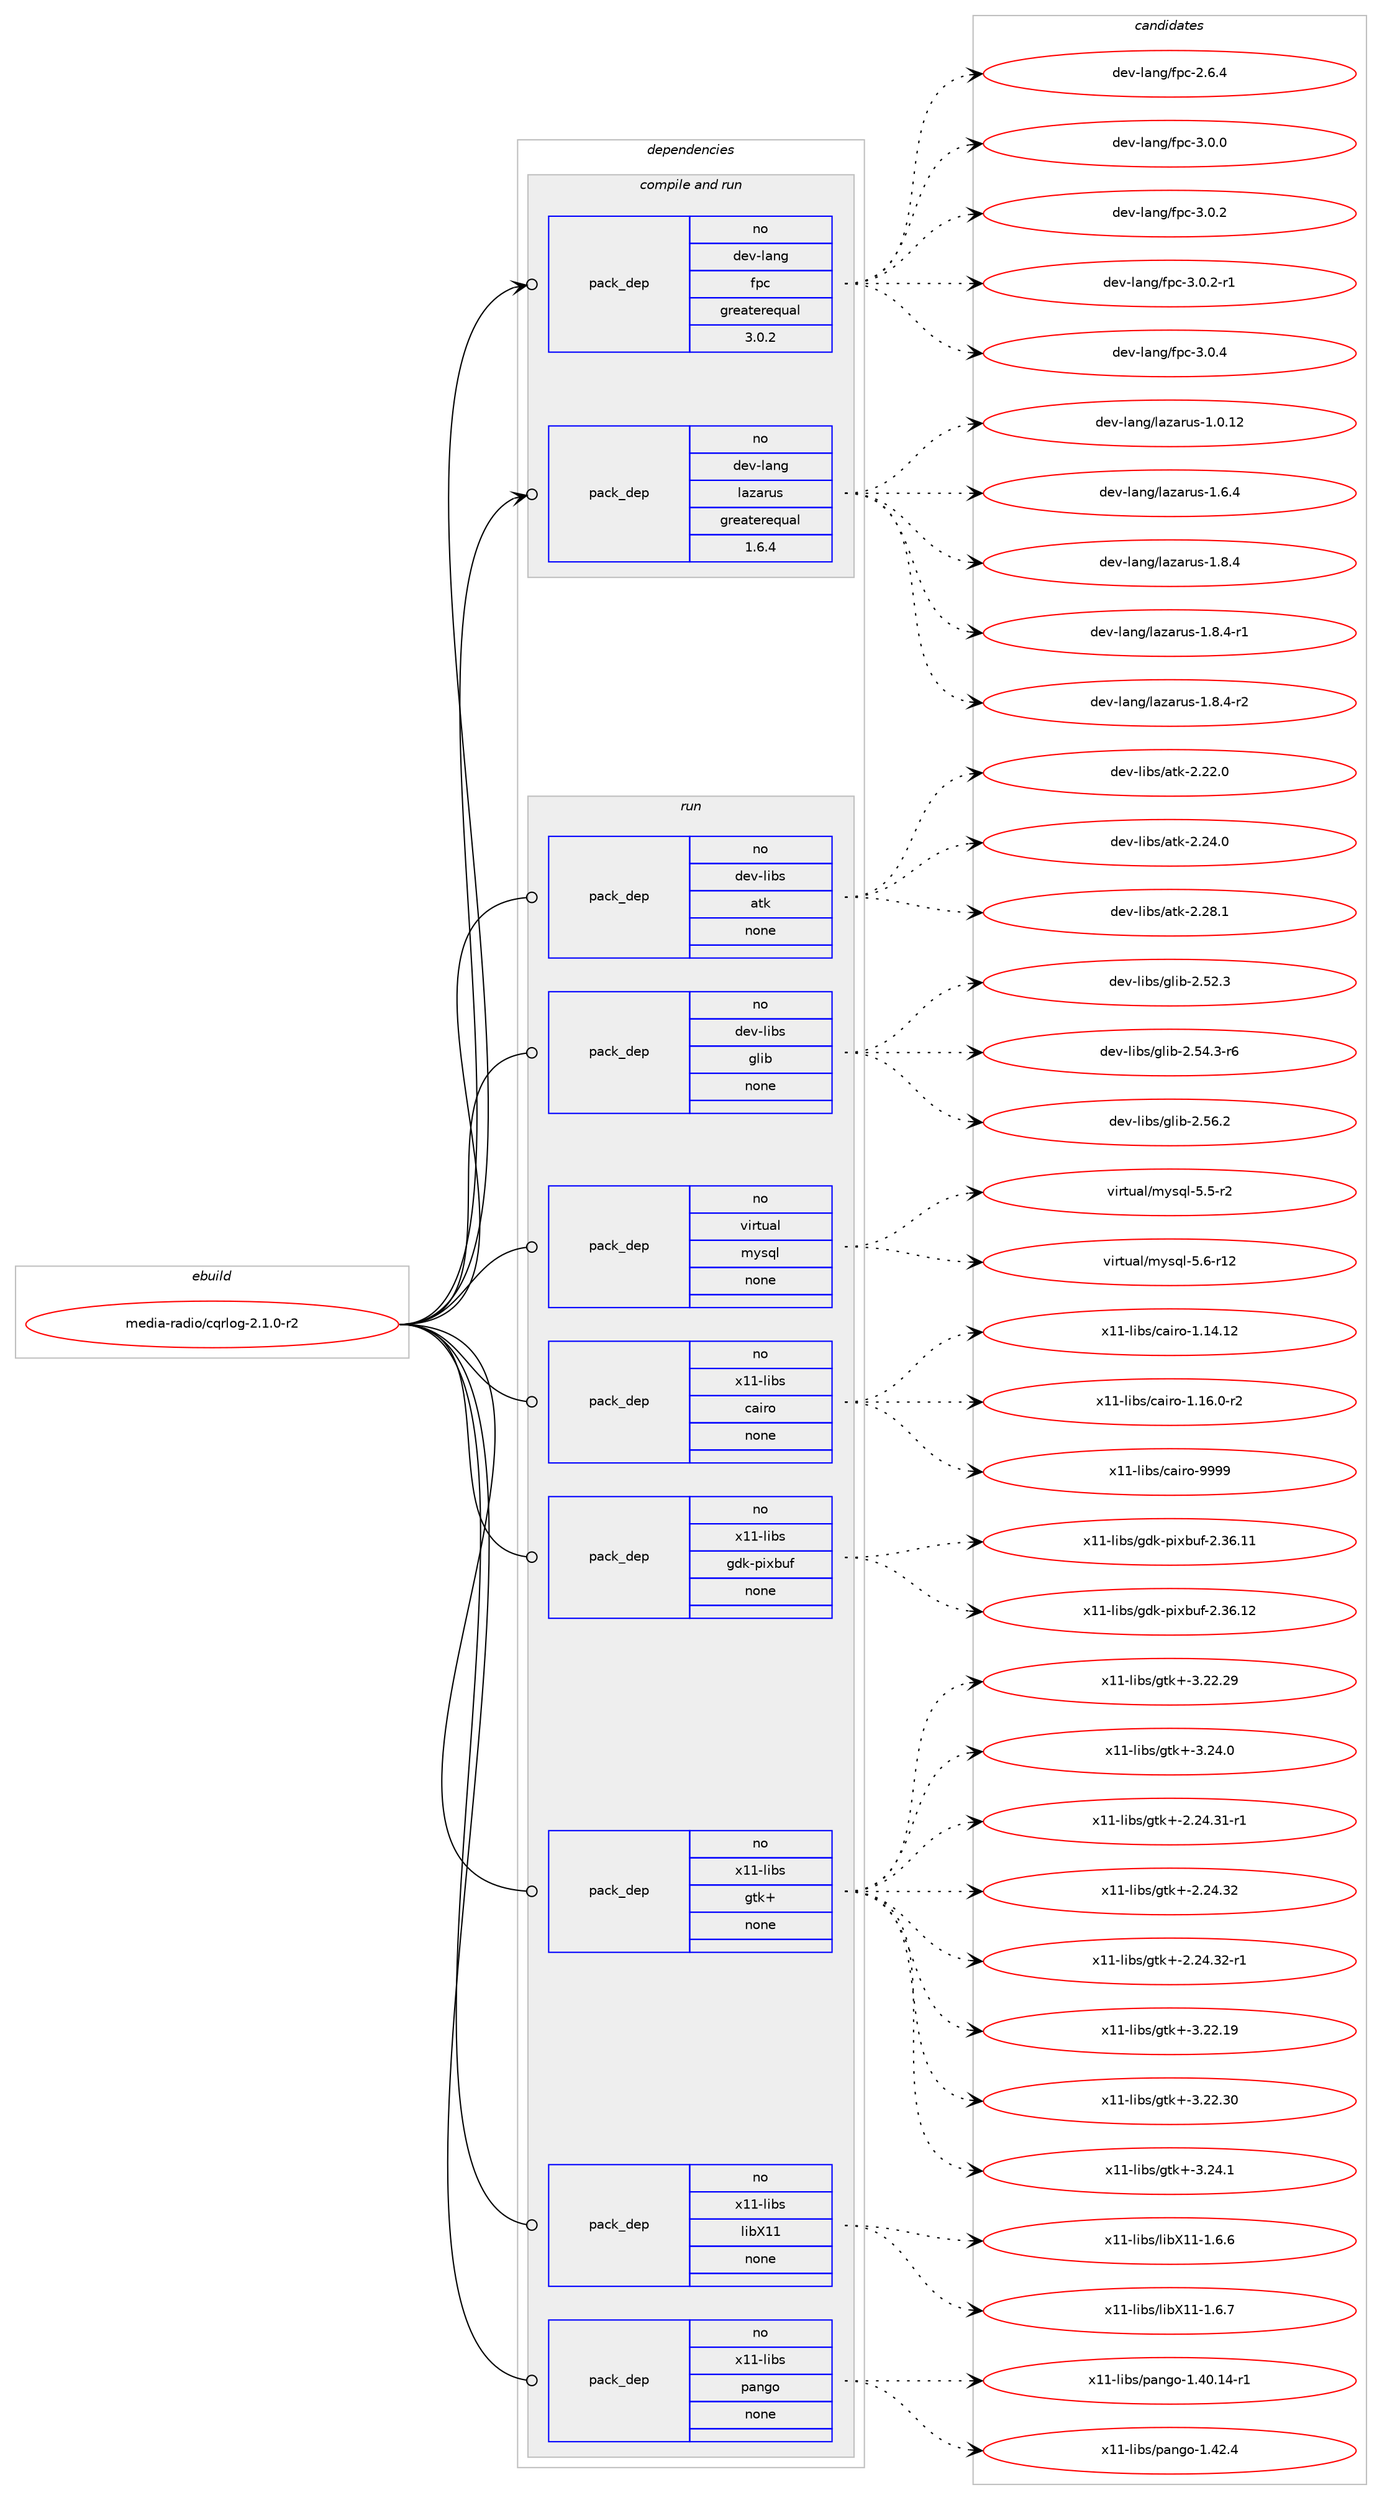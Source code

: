 digraph prolog {

# *************
# Graph options
# *************

newrank=true;
concentrate=true;
compound=true;
graph [rankdir=LR,fontname=Helvetica,fontsize=10,ranksep=1.5];#, ranksep=2.5, nodesep=0.2];
edge  [arrowhead=vee];
node  [fontname=Helvetica,fontsize=10];

# **********
# The ebuild
# **********

subgraph cluster_leftcol {
color=gray;
rank=same;
label=<<i>ebuild</i>>;
id [label="media-radio/cqrlog-2.1.0-r2", color=red, width=4, href="../media-radio/cqrlog-2.1.0-r2.svg"];
}

# ****************
# The dependencies
# ****************

subgraph cluster_midcol {
color=gray;
label=<<i>dependencies</i>>;
subgraph cluster_compile {
fillcolor="#eeeeee";
style=filled;
label=<<i>compile</i>>;
}
subgraph cluster_compileandrun {
fillcolor="#eeeeee";
style=filled;
label=<<i>compile and run</i>>;
subgraph pack3804 {
dependency4583 [label=<<TABLE BORDER="0" CELLBORDER="1" CELLSPACING="0" CELLPADDING="4" WIDTH="220"><TR><TD ROWSPAN="6" CELLPADDING="30">pack_dep</TD></TR><TR><TD WIDTH="110">no</TD></TR><TR><TD>dev-lang</TD></TR><TR><TD>fpc</TD></TR><TR><TD>greaterequal</TD></TR><TR><TD>3.0.2</TD></TR></TABLE>>, shape=none, color=blue];
}
id:e -> dependency4583:w [weight=20,style="solid",arrowhead="odotvee"];
subgraph pack3805 {
dependency4584 [label=<<TABLE BORDER="0" CELLBORDER="1" CELLSPACING="0" CELLPADDING="4" WIDTH="220"><TR><TD ROWSPAN="6" CELLPADDING="30">pack_dep</TD></TR><TR><TD WIDTH="110">no</TD></TR><TR><TD>dev-lang</TD></TR><TR><TD>lazarus</TD></TR><TR><TD>greaterequal</TD></TR><TR><TD>1.6.4</TD></TR></TABLE>>, shape=none, color=blue];
}
id:e -> dependency4584:w [weight=20,style="solid",arrowhead="odotvee"];
}
subgraph cluster_run {
fillcolor="#eeeeee";
style=filled;
label=<<i>run</i>>;
subgraph pack3806 {
dependency4585 [label=<<TABLE BORDER="0" CELLBORDER="1" CELLSPACING="0" CELLPADDING="4" WIDTH="220"><TR><TD ROWSPAN="6" CELLPADDING="30">pack_dep</TD></TR><TR><TD WIDTH="110">no</TD></TR><TR><TD>dev-libs</TD></TR><TR><TD>atk</TD></TR><TR><TD>none</TD></TR><TR><TD></TD></TR></TABLE>>, shape=none, color=blue];
}
id:e -> dependency4585:w [weight=20,style="solid",arrowhead="odot"];
subgraph pack3807 {
dependency4586 [label=<<TABLE BORDER="0" CELLBORDER="1" CELLSPACING="0" CELLPADDING="4" WIDTH="220"><TR><TD ROWSPAN="6" CELLPADDING="30">pack_dep</TD></TR><TR><TD WIDTH="110">no</TD></TR><TR><TD>dev-libs</TD></TR><TR><TD>glib</TD></TR><TR><TD>none</TD></TR><TR><TD></TD></TR></TABLE>>, shape=none, color=blue];
}
id:e -> dependency4586:w [weight=20,style="solid",arrowhead="odot"];
subgraph pack3808 {
dependency4587 [label=<<TABLE BORDER="0" CELLBORDER="1" CELLSPACING="0" CELLPADDING="4" WIDTH="220"><TR><TD ROWSPAN="6" CELLPADDING="30">pack_dep</TD></TR><TR><TD WIDTH="110">no</TD></TR><TR><TD>virtual</TD></TR><TR><TD>mysql</TD></TR><TR><TD>none</TD></TR><TR><TD></TD></TR></TABLE>>, shape=none, color=blue];
}
id:e -> dependency4587:w [weight=20,style="solid",arrowhead="odot"];
subgraph pack3809 {
dependency4588 [label=<<TABLE BORDER="0" CELLBORDER="1" CELLSPACING="0" CELLPADDING="4" WIDTH="220"><TR><TD ROWSPAN="6" CELLPADDING="30">pack_dep</TD></TR><TR><TD WIDTH="110">no</TD></TR><TR><TD>x11-libs</TD></TR><TR><TD>cairo</TD></TR><TR><TD>none</TD></TR><TR><TD></TD></TR></TABLE>>, shape=none, color=blue];
}
id:e -> dependency4588:w [weight=20,style="solid",arrowhead="odot"];
subgraph pack3810 {
dependency4589 [label=<<TABLE BORDER="0" CELLBORDER="1" CELLSPACING="0" CELLPADDING="4" WIDTH="220"><TR><TD ROWSPAN="6" CELLPADDING="30">pack_dep</TD></TR><TR><TD WIDTH="110">no</TD></TR><TR><TD>x11-libs</TD></TR><TR><TD>gdk-pixbuf</TD></TR><TR><TD>none</TD></TR><TR><TD></TD></TR></TABLE>>, shape=none, color=blue];
}
id:e -> dependency4589:w [weight=20,style="solid",arrowhead="odot"];
subgraph pack3811 {
dependency4590 [label=<<TABLE BORDER="0" CELLBORDER="1" CELLSPACING="0" CELLPADDING="4" WIDTH="220"><TR><TD ROWSPAN="6" CELLPADDING="30">pack_dep</TD></TR><TR><TD WIDTH="110">no</TD></TR><TR><TD>x11-libs</TD></TR><TR><TD>gtk+</TD></TR><TR><TD>none</TD></TR><TR><TD></TD></TR></TABLE>>, shape=none, color=blue];
}
id:e -> dependency4590:w [weight=20,style="solid",arrowhead="odot"];
subgraph pack3812 {
dependency4591 [label=<<TABLE BORDER="0" CELLBORDER="1" CELLSPACING="0" CELLPADDING="4" WIDTH="220"><TR><TD ROWSPAN="6" CELLPADDING="30">pack_dep</TD></TR><TR><TD WIDTH="110">no</TD></TR><TR><TD>x11-libs</TD></TR><TR><TD>libX11</TD></TR><TR><TD>none</TD></TR><TR><TD></TD></TR></TABLE>>, shape=none, color=blue];
}
id:e -> dependency4591:w [weight=20,style="solid",arrowhead="odot"];
subgraph pack3813 {
dependency4592 [label=<<TABLE BORDER="0" CELLBORDER="1" CELLSPACING="0" CELLPADDING="4" WIDTH="220"><TR><TD ROWSPAN="6" CELLPADDING="30">pack_dep</TD></TR><TR><TD WIDTH="110">no</TD></TR><TR><TD>x11-libs</TD></TR><TR><TD>pango</TD></TR><TR><TD>none</TD></TR><TR><TD></TD></TR></TABLE>>, shape=none, color=blue];
}
id:e -> dependency4592:w [weight=20,style="solid",arrowhead="odot"];
}
}

# **************
# The candidates
# **************

subgraph cluster_choices {
rank=same;
color=gray;
label=<<i>candidates</i>>;

subgraph choice3804 {
color=black;
nodesep=1;
choice10010111845108971101034710211299455046544652 [label="dev-lang/fpc-2.6.4", color=red, width=4,href="../dev-lang/fpc-2.6.4.svg"];
choice10010111845108971101034710211299455146484648 [label="dev-lang/fpc-3.0.0", color=red, width=4,href="../dev-lang/fpc-3.0.0.svg"];
choice10010111845108971101034710211299455146484650 [label="dev-lang/fpc-3.0.2", color=red, width=4,href="../dev-lang/fpc-3.0.2.svg"];
choice100101118451089711010347102112994551464846504511449 [label="dev-lang/fpc-3.0.2-r1", color=red, width=4,href="../dev-lang/fpc-3.0.2-r1.svg"];
choice10010111845108971101034710211299455146484652 [label="dev-lang/fpc-3.0.4", color=red, width=4,href="../dev-lang/fpc-3.0.4.svg"];
dependency4583:e -> choice10010111845108971101034710211299455046544652:w [style=dotted,weight="100"];
dependency4583:e -> choice10010111845108971101034710211299455146484648:w [style=dotted,weight="100"];
dependency4583:e -> choice10010111845108971101034710211299455146484650:w [style=dotted,weight="100"];
dependency4583:e -> choice100101118451089711010347102112994551464846504511449:w [style=dotted,weight="100"];
dependency4583:e -> choice10010111845108971101034710211299455146484652:w [style=dotted,weight="100"];
}
subgraph choice3805 {
color=black;
nodesep=1;
choice100101118451089711010347108971229711411711545494648464950 [label="dev-lang/lazarus-1.0.12", color=red, width=4,href="../dev-lang/lazarus-1.0.12.svg"];
choice1001011184510897110103471089712297114117115454946544652 [label="dev-lang/lazarus-1.6.4", color=red, width=4,href="../dev-lang/lazarus-1.6.4.svg"];
choice1001011184510897110103471089712297114117115454946564652 [label="dev-lang/lazarus-1.8.4", color=red, width=4,href="../dev-lang/lazarus-1.8.4.svg"];
choice10010111845108971101034710897122971141171154549465646524511449 [label="dev-lang/lazarus-1.8.4-r1", color=red, width=4,href="../dev-lang/lazarus-1.8.4-r1.svg"];
choice10010111845108971101034710897122971141171154549465646524511450 [label="dev-lang/lazarus-1.8.4-r2", color=red, width=4,href="../dev-lang/lazarus-1.8.4-r2.svg"];
dependency4584:e -> choice100101118451089711010347108971229711411711545494648464950:w [style=dotted,weight="100"];
dependency4584:e -> choice1001011184510897110103471089712297114117115454946544652:w [style=dotted,weight="100"];
dependency4584:e -> choice1001011184510897110103471089712297114117115454946564652:w [style=dotted,weight="100"];
dependency4584:e -> choice10010111845108971101034710897122971141171154549465646524511449:w [style=dotted,weight="100"];
dependency4584:e -> choice10010111845108971101034710897122971141171154549465646524511450:w [style=dotted,weight="100"];
}
subgraph choice3806 {
color=black;
nodesep=1;
choice1001011184510810598115479711610745504650504648 [label="dev-libs/atk-2.22.0", color=red, width=4,href="../dev-libs/atk-2.22.0.svg"];
choice1001011184510810598115479711610745504650524648 [label="dev-libs/atk-2.24.0", color=red, width=4,href="../dev-libs/atk-2.24.0.svg"];
choice1001011184510810598115479711610745504650564649 [label="dev-libs/atk-2.28.1", color=red, width=4,href="../dev-libs/atk-2.28.1.svg"];
dependency4585:e -> choice1001011184510810598115479711610745504650504648:w [style=dotted,weight="100"];
dependency4585:e -> choice1001011184510810598115479711610745504650524648:w [style=dotted,weight="100"];
dependency4585:e -> choice1001011184510810598115479711610745504650564649:w [style=dotted,weight="100"];
}
subgraph choice3807 {
color=black;
nodesep=1;
choice1001011184510810598115471031081059845504653504651 [label="dev-libs/glib-2.52.3", color=red, width=4,href="../dev-libs/glib-2.52.3.svg"];
choice10010111845108105981154710310810598455046535246514511454 [label="dev-libs/glib-2.54.3-r6", color=red, width=4,href="../dev-libs/glib-2.54.3-r6.svg"];
choice1001011184510810598115471031081059845504653544650 [label="dev-libs/glib-2.56.2", color=red, width=4,href="../dev-libs/glib-2.56.2.svg"];
dependency4586:e -> choice1001011184510810598115471031081059845504653504651:w [style=dotted,weight="100"];
dependency4586:e -> choice10010111845108105981154710310810598455046535246514511454:w [style=dotted,weight="100"];
dependency4586:e -> choice1001011184510810598115471031081059845504653544650:w [style=dotted,weight="100"];
}
subgraph choice3808 {
color=black;
nodesep=1;
choice1181051141161179710847109121115113108455346534511450 [label="virtual/mysql-5.5-r2", color=red, width=4,href="../virtual/mysql-5.5-r2.svg"];
choice118105114116117971084710912111511310845534654451144950 [label="virtual/mysql-5.6-r12", color=red, width=4,href="../virtual/mysql-5.6-r12.svg"];
dependency4587:e -> choice1181051141161179710847109121115113108455346534511450:w [style=dotted,weight="100"];
dependency4587:e -> choice118105114116117971084710912111511310845534654451144950:w [style=dotted,weight="100"];
}
subgraph choice3809 {
color=black;
nodesep=1;
choice120494945108105981154799971051141114549464952464950 [label="x11-libs/cairo-1.14.12", color=red, width=4,href="../x11-libs/cairo-1.14.12.svg"];
choice12049494510810598115479997105114111454946495446484511450 [label="x11-libs/cairo-1.16.0-r2", color=red, width=4,href="../x11-libs/cairo-1.16.0-r2.svg"];
choice120494945108105981154799971051141114557575757 [label="x11-libs/cairo-9999", color=red, width=4,href="../x11-libs/cairo-9999.svg"];
dependency4588:e -> choice120494945108105981154799971051141114549464952464950:w [style=dotted,weight="100"];
dependency4588:e -> choice12049494510810598115479997105114111454946495446484511450:w [style=dotted,weight="100"];
dependency4588:e -> choice120494945108105981154799971051141114557575757:w [style=dotted,weight="100"];
}
subgraph choice3810 {
color=black;
nodesep=1;
choice120494945108105981154710310010745112105120981171024550465154464949 [label="x11-libs/gdk-pixbuf-2.36.11", color=red, width=4,href="../x11-libs/gdk-pixbuf-2.36.11.svg"];
choice120494945108105981154710310010745112105120981171024550465154464950 [label="x11-libs/gdk-pixbuf-2.36.12", color=red, width=4,href="../x11-libs/gdk-pixbuf-2.36.12.svg"];
dependency4589:e -> choice120494945108105981154710310010745112105120981171024550465154464949:w [style=dotted,weight="100"];
dependency4589:e -> choice120494945108105981154710310010745112105120981171024550465154464950:w [style=dotted,weight="100"];
}
subgraph choice3811 {
color=black;
nodesep=1;
choice1204949451081059811547103116107434551465050465057 [label="x11-libs/gtk+-3.22.29", color=red, width=4,href="../x11-libs/gtk+-3.22.29.svg"];
choice12049494510810598115471031161074345514650524648 [label="x11-libs/gtk+-3.24.0", color=red, width=4,href="../x11-libs/gtk+-3.24.0.svg"];
choice12049494510810598115471031161074345504650524651494511449 [label="x11-libs/gtk+-2.24.31-r1", color=red, width=4,href="../x11-libs/gtk+-2.24.31-r1.svg"];
choice1204949451081059811547103116107434550465052465150 [label="x11-libs/gtk+-2.24.32", color=red, width=4,href="../x11-libs/gtk+-2.24.32.svg"];
choice12049494510810598115471031161074345504650524651504511449 [label="x11-libs/gtk+-2.24.32-r1", color=red, width=4,href="../x11-libs/gtk+-2.24.32-r1.svg"];
choice1204949451081059811547103116107434551465050464957 [label="x11-libs/gtk+-3.22.19", color=red, width=4,href="../x11-libs/gtk+-3.22.19.svg"];
choice1204949451081059811547103116107434551465050465148 [label="x11-libs/gtk+-3.22.30", color=red, width=4,href="../x11-libs/gtk+-3.22.30.svg"];
choice12049494510810598115471031161074345514650524649 [label="x11-libs/gtk+-3.24.1", color=red, width=4,href="../x11-libs/gtk+-3.24.1.svg"];
dependency4590:e -> choice1204949451081059811547103116107434551465050465057:w [style=dotted,weight="100"];
dependency4590:e -> choice12049494510810598115471031161074345514650524648:w [style=dotted,weight="100"];
dependency4590:e -> choice12049494510810598115471031161074345504650524651494511449:w [style=dotted,weight="100"];
dependency4590:e -> choice1204949451081059811547103116107434550465052465150:w [style=dotted,weight="100"];
dependency4590:e -> choice12049494510810598115471031161074345504650524651504511449:w [style=dotted,weight="100"];
dependency4590:e -> choice1204949451081059811547103116107434551465050464957:w [style=dotted,weight="100"];
dependency4590:e -> choice1204949451081059811547103116107434551465050465148:w [style=dotted,weight="100"];
dependency4590:e -> choice12049494510810598115471031161074345514650524649:w [style=dotted,weight="100"];
}
subgraph choice3812 {
color=black;
nodesep=1;
choice120494945108105981154710810598884949454946544654 [label="x11-libs/libX11-1.6.6", color=red, width=4,href="../x11-libs/libX11-1.6.6.svg"];
choice120494945108105981154710810598884949454946544655 [label="x11-libs/libX11-1.6.7", color=red, width=4,href="../x11-libs/libX11-1.6.7.svg"];
dependency4591:e -> choice120494945108105981154710810598884949454946544654:w [style=dotted,weight="100"];
dependency4591:e -> choice120494945108105981154710810598884949454946544655:w [style=dotted,weight="100"];
}
subgraph choice3813 {
color=black;
nodesep=1;
choice12049494510810598115471129711010311145494652484649524511449 [label="x11-libs/pango-1.40.14-r1", color=red, width=4,href="../x11-libs/pango-1.40.14-r1.svg"];
choice12049494510810598115471129711010311145494652504652 [label="x11-libs/pango-1.42.4", color=red, width=4,href="../x11-libs/pango-1.42.4.svg"];
dependency4592:e -> choice12049494510810598115471129711010311145494652484649524511449:w [style=dotted,weight="100"];
dependency4592:e -> choice12049494510810598115471129711010311145494652504652:w [style=dotted,weight="100"];
}
}

}
